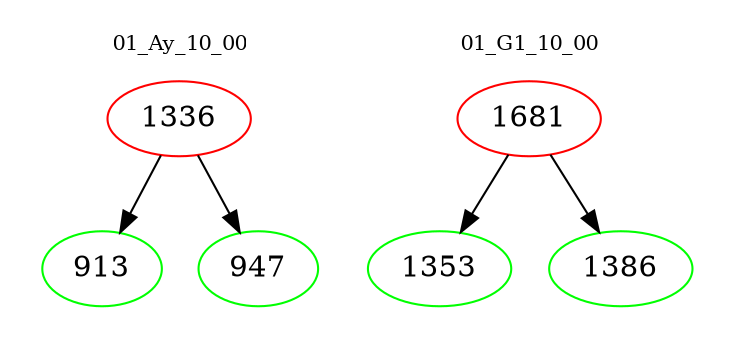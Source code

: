 digraph{
subgraph cluster_0 {
color = white
label = "01_Ay_10_00";
fontsize=10;
T0_1336 [label="1336", color="red"]
T0_1336 -> T0_913 [color="black"]
T0_913 [label="913", color="green"]
T0_1336 -> T0_947 [color="black"]
T0_947 [label="947", color="green"]
}
subgraph cluster_1 {
color = white
label = "01_G1_10_00";
fontsize=10;
T1_1681 [label="1681", color="red"]
T1_1681 -> T1_1353 [color="black"]
T1_1353 [label="1353", color="green"]
T1_1681 -> T1_1386 [color="black"]
T1_1386 [label="1386", color="green"]
}
}
